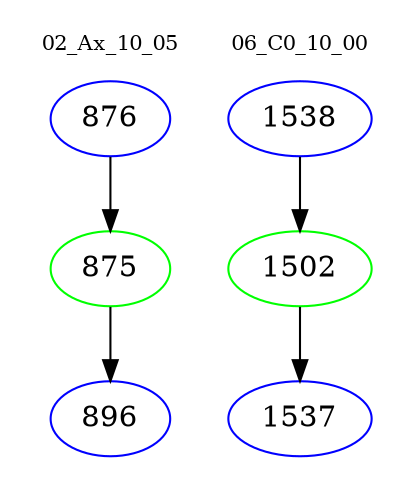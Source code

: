 digraph{
subgraph cluster_0 {
color = white
label = "02_Ax_10_05";
fontsize=10;
T0_876 [label="876", color="blue"]
T0_876 -> T0_875 [color="black"]
T0_875 [label="875", color="green"]
T0_875 -> T0_896 [color="black"]
T0_896 [label="896", color="blue"]
}
subgraph cluster_1 {
color = white
label = "06_C0_10_00";
fontsize=10;
T1_1538 [label="1538", color="blue"]
T1_1538 -> T1_1502 [color="black"]
T1_1502 [label="1502", color="green"]
T1_1502 -> T1_1537 [color="black"]
T1_1537 [label="1537", color="blue"]
}
}
